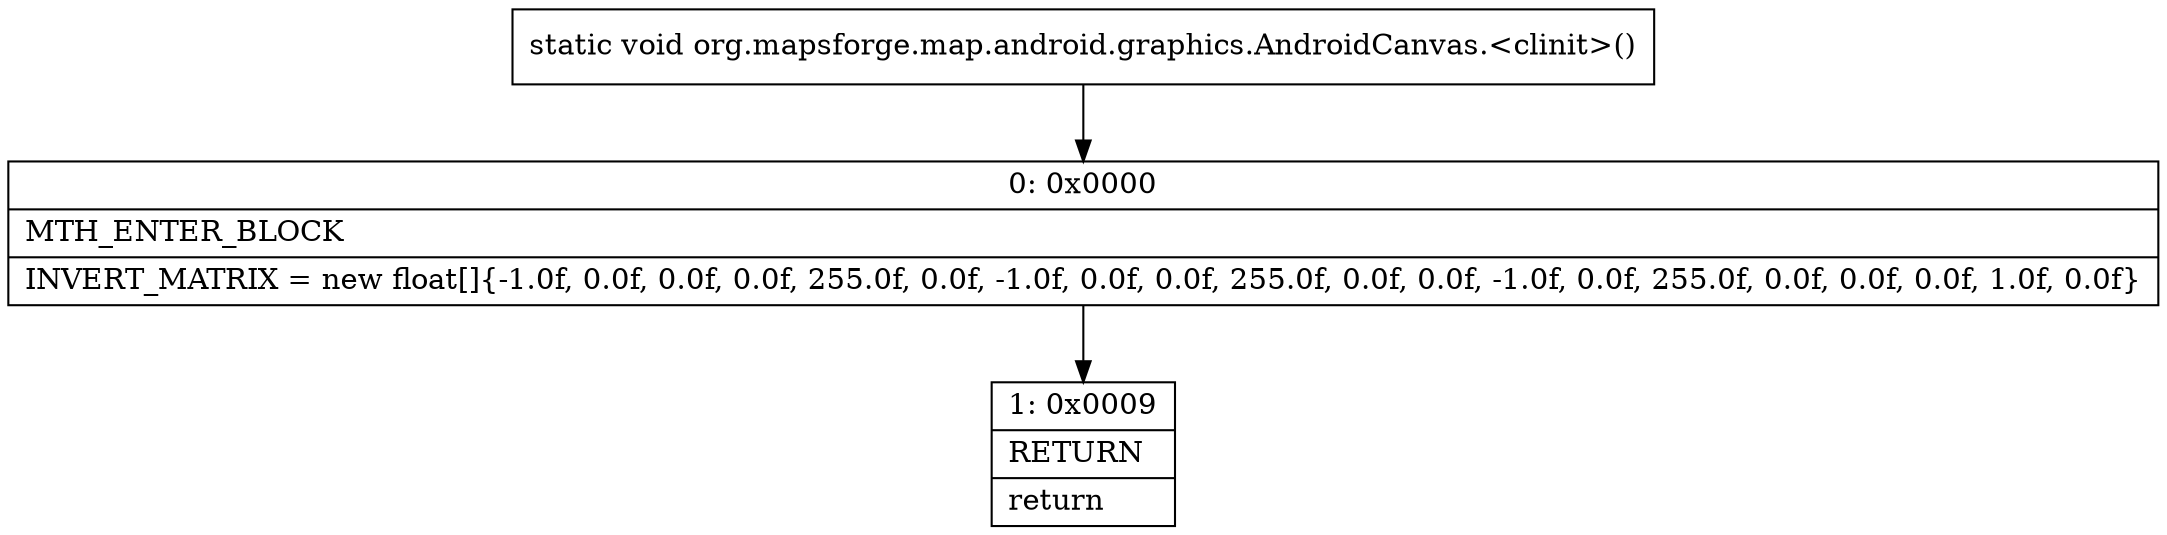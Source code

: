 digraph "CFG fororg.mapsforge.map.android.graphics.AndroidCanvas.\<clinit\>()V" {
Node_0 [shape=record,label="{0\:\ 0x0000|MTH_ENTER_BLOCK\l|INVERT_MATRIX = new float[]\{\-1.0f, 0.0f, 0.0f, 0.0f, 255.0f, 0.0f, \-1.0f, 0.0f, 0.0f, 255.0f, 0.0f, 0.0f, \-1.0f, 0.0f, 255.0f, 0.0f, 0.0f, 0.0f, 1.0f, 0.0f\}\l}"];
Node_1 [shape=record,label="{1\:\ 0x0009|RETURN\l|return\l}"];
MethodNode[shape=record,label="{static void org.mapsforge.map.android.graphics.AndroidCanvas.\<clinit\>() }"];
MethodNode -> Node_0;
Node_0 -> Node_1;
}

